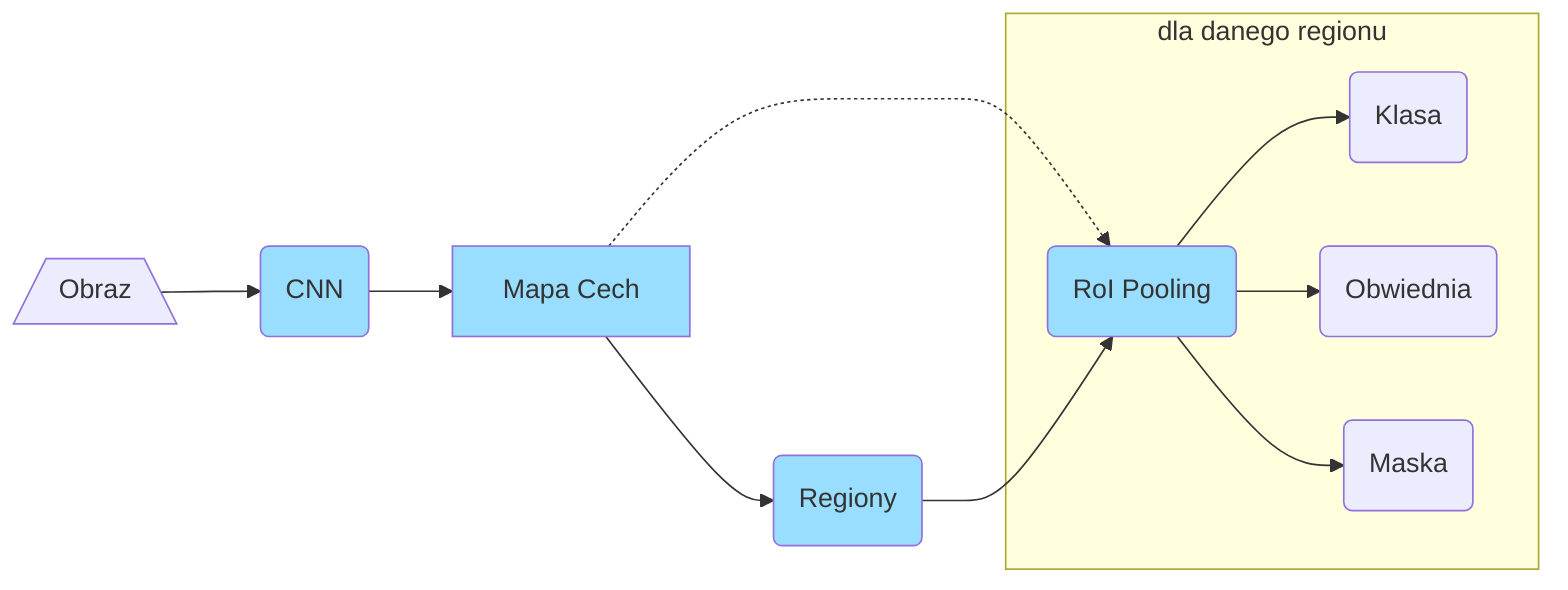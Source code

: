 graph LR

%% ...::: NODES :::...

input[/Obraz\]
cnn(CNN)
feature_map[Mapa Cech]
rpn(Regiony)
roi(RoI Pooling)

clas(Klasa)
bounding_box(Obwiednia)
mask(Maska)

%% ...::: STYLING :::...

%% style input fill:#bddaff,stroke:#4294ff
style cnn fill:#9df
style feature_map fill:#9df
style rpn fill:#9df
style roi fill:#9df

%% ...::: FLOWS :::...

input-->cnn
cnn-->feature_map
feature_map-->rpn

feature_map-.->roi
rpn-->roi
subgraph dla danego regionu
  roi-->clas
  roi-->bounding_box
  roi-->mask
end